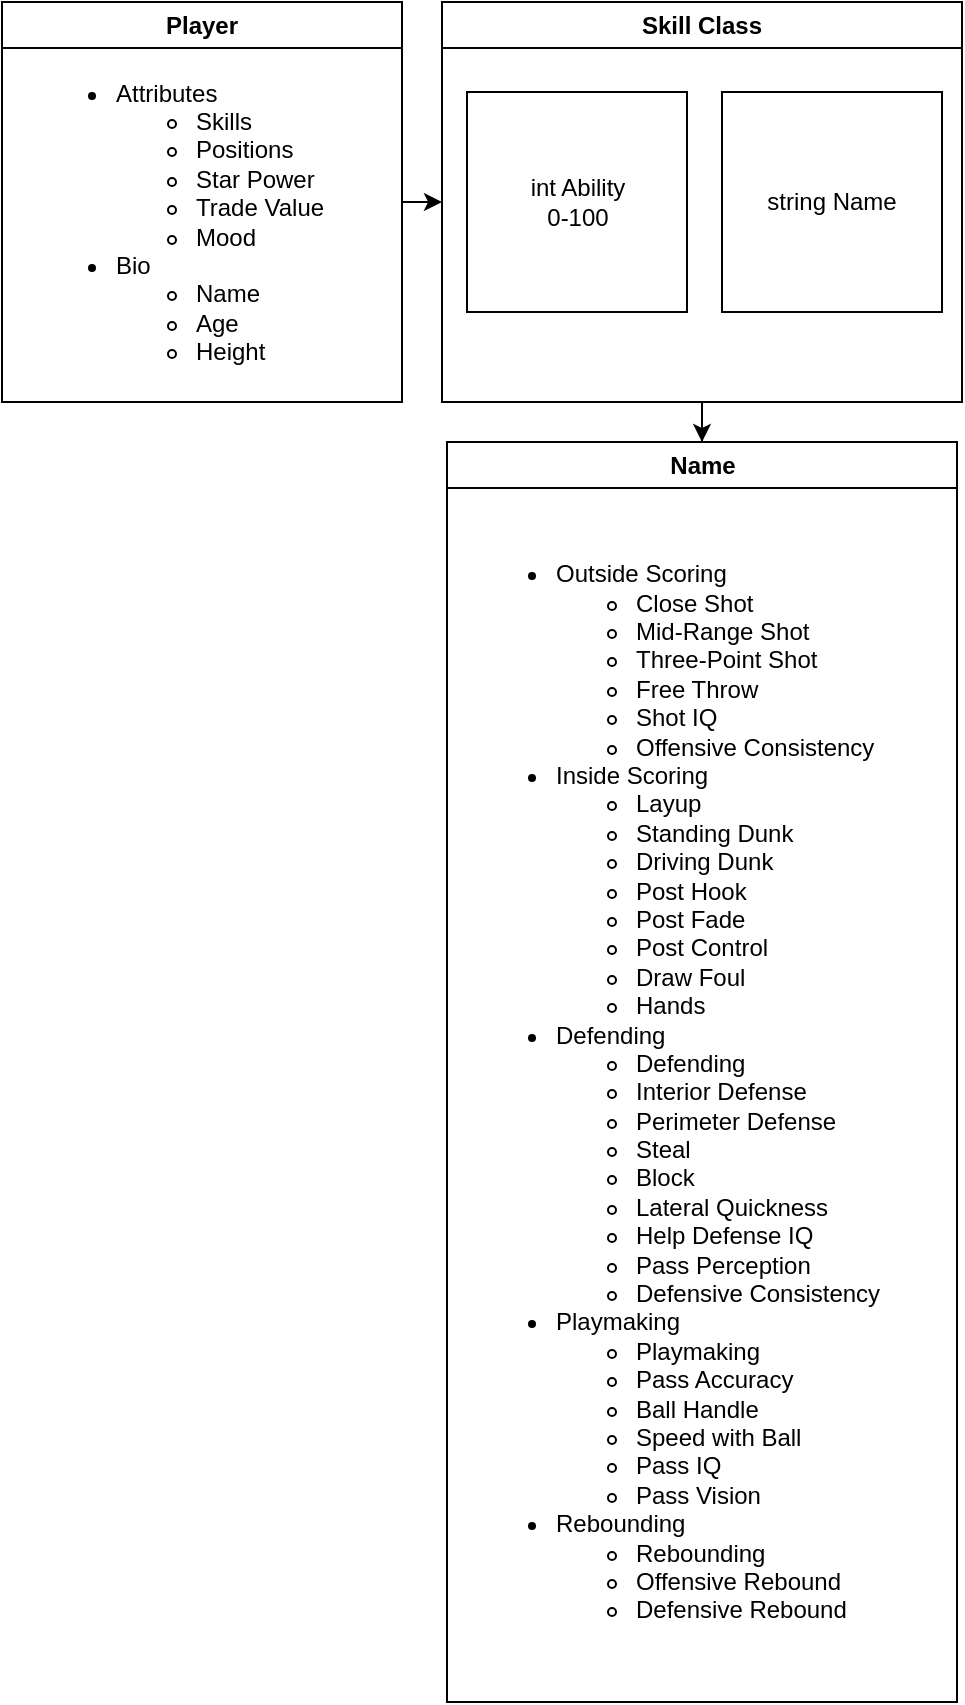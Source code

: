 <mxfile version="22.0.1" type="github">
  <diagram name="Page-1" id="CRVYOWQrbE0ftQAD-L7y">
    <mxGraphModel dx="989" dy="571" grid="1" gridSize="10" guides="1" tooltips="1" connect="1" arrows="1" fold="1" page="1" pageScale="1" pageWidth="850" pageHeight="1100" math="0" shadow="0">
      <root>
        <mxCell id="0" />
        <mxCell id="1" parent="0" />
        <mxCell id="PVbGxt40iiAfk506Mw7s-27" style="edgeStyle=orthogonalEdgeStyle;rounded=0;orthogonalLoop=1;jettySize=auto;html=1;exitX=1;exitY=0.5;exitDx=0;exitDy=0;" edge="1" parent="1" source="PVbGxt40iiAfk506Mw7s-1">
          <mxGeometry relative="1" as="geometry">
            <mxPoint x="530.0" y="160.034" as="targetPoint" />
          </mxGeometry>
        </mxCell>
        <mxCell id="PVbGxt40iiAfk506Mw7s-1" value="Player" style="swimlane;whiteSpace=wrap;html=1;labelBackgroundColor=none;" vertex="1" parent="1">
          <mxGeometry x="310" y="60" width="200" height="200" as="geometry" />
        </mxCell>
        <mxCell id="PVbGxt40iiAfk506Mw7s-7" value="&lt;ul style=&quot;&quot;&gt;&lt;li style=&quot;&quot;&gt;&lt;span style=&quot;background-color: initial;&quot;&gt;Attributes&lt;/span&gt;&lt;/li&gt;&lt;ul&gt;&lt;li style=&quot;&quot;&gt;&lt;span style=&quot;background-color: initial;&quot;&gt;Skills&lt;/span&gt;&lt;/li&gt;&lt;li style=&quot;&quot;&gt;Positions&lt;/li&gt;&lt;li style=&quot;&quot;&gt;Star Power&lt;/li&gt;&lt;li style=&quot;&quot;&gt;Trade Value&lt;/li&gt;&lt;li style=&quot;&quot;&gt;Mood&lt;/li&gt;&lt;/ul&gt;&lt;li&gt;Bio&lt;/li&gt;&lt;ul&gt;&lt;li&gt;Name&lt;/li&gt;&lt;li&gt;Age&lt;/li&gt;&lt;li&gt;Height&lt;/li&gt;&lt;/ul&gt;&lt;/ul&gt;" style="text;html=1;align=left;verticalAlign=middle;resizable=0;points=[];autosize=1;strokeColor=none;fillColor=none;labelBackgroundColor=none;" vertex="1" parent="PVbGxt40iiAfk506Mw7s-1">
          <mxGeometry x="15" y="20" width="170" height="180" as="geometry" />
        </mxCell>
        <mxCell id="PVbGxt40iiAfk506Mw7s-10" value="Name" style="swimlane;whiteSpace=wrap;html=1;labelBackgroundColor=none;" vertex="1" parent="1">
          <mxGeometry x="532.5" y="280" width="255" height="630" as="geometry">
            <mxRectangle x="590" y="100" width="70" height="30" as="alternateBounds" />
          </mxGeometry>
        </mxCell>
        <mxCell id="PVbGxt40iiAfk506Mw7s-11" value="&lt;ul&gt;&lt;li&gt;Outside Scoring&lt;/li&gt;&lt;ul&gt;&lt;li&gt;Close Shot&lt;/li&gt;&lt;li&gt;Mid-Range Shot&lt;/li&gt;&lt;li&gt;Three-Point Shot&lt;/li&gt;&lt;li&gt;Free Throw&lt;/li&gt;&lt;li&gt;Shot IQ&lt;/li&gt;&lt;li&gt;Offensive Consistency&lt;/li&gt;&lt;/ul&gt;&lt;li&gt;Inside Scoring&lt;/li&gt;&lt;ul&gt;&lt;li&gt;Layup&lt;/li&gt;&lt;li&gt;Standing Dunk&lt;/li&gt;&lt;li&gt;Driving Dunk&lt;/li&gt;&lt;li&gt;Post Hook&lt;/li&gt;&lt;li&gt;Post Fade&lt;/li&gt;&lt;li&gt;Post Control&lt;/li&gt;&lt;li&gt;Draw Foul&lt;/li&gt;&lt;li&gt;Hands&lt;/li&gt;&lt;/ul&gt;&lt;li&gt;Defending&lt;/li&gt;&lt;ul&gt;&lt;li&gt;Defending&lt;/li&gt;&lt;li&gt;Interior Defense&lt;/li&gt;&lt;li&gt;Perimeter Defense&lt;/li&gt;&lt;li&gt;Steal&lt;/li&gt;&lt;li&gt;Block&lt;/li&gt;&lt;li&gt;Lateral Quickness&lt;/li&gt;&lt;li&gt;Help Defense IQ&lt;/li&gt;&lt;li&gt;Pass Perception&lt;/li&gt;&lt;li&gt;Defensive Consistency&lt;/li&gt;&lt;/ul&gt;&lt;li&gt;Playmaking&lt;/li&gt;&lt;ul&gt;&lt;li&gt;Playmaking&lt;/li&gt;&lt;li&gt;Pass Accuracy&lt;/li&gt;&lt;li&gt;Ball Handle&lt;/li&gt;&lt;li&gt;Speed with Ball&lt;/li&gt;&lt;li&gt;Pass IQ&lt;/li&gt;&lt;li&gt;Pass Vision&lt;/li&gt;&lt;/ul&gt;&lt;li&gt;Rebounding&lt;/li&gt;&lt;ul&gt;&lt;li&gt;Rebounding&lt;/li&gt;&lt;li&gt;Offensive Rebound&lt;/li&gt;&lt;li&gt;Defensive Rebound&lt;/li&gt;&lt;/ul&gt;&lt;/ul&gt;" style="text;html=1;align=left;verticalAlign=middle;resizable=0;points=[];autosize=1;strokeColor=none;fillColor=none;labelBackgroundColor=none;" vertex="1" parent="PVbGxt40iiAfk506Mw7s-10">
          <mxGeometry x="12.5" y="40" width="230" height="570" as="geometry" />
        </mxCell>
        <mxCell id="PVbGxt40iiAfk506Mw7s-28" style="edgeStyle=orthogonalEdgeStyle;rounded=0;orthogonalLoop=1;jettySize=auto;html=1;entryX=0.5;entryY=0;entryDx=0;entryDy=0;" edge="1" parent="1" source="PVbGxt40iiAfk506Mw7s-21" target="PVbGxt40iiAfk506Mw7s-10">
          <mxGeometry relative="1" as="geometry" />
        </mxCell>
        <mxCell id="PVbGxt40iiAfk506Mw7s-21" value="Skill Class" style="swimlane;whiteSpace=wrap;html=1;labelBackgroundColor=none;" vertex="1" parent="1">
          <mxGeometry x="530" y="60" width="260" height="200" as="geometry">
            <mxRectangle x="590" y="100" width="70" height="30" as="alternateBounds" />
          </mxGeometry>
        </mxCell>
        <mxCell id="PVbGxt40iiAfk506Mw7s-26" value="int Ability&lt;br&gt;0-100" style="whiteSpace=wrap;html=1;aspect=fixed;align=center;" vertex="1" parent="PVbGxt40iiAfk506Mw7s-21">
          <mxGeometry x="12.5" y="45" width="110" height="110" as="geometry" />
        </mxCell>
        <mxCell id="PVbGxt40iiAfk506Mw7s-29" value="string Name" style="whiteSpace=wrap;html=1;aspect=fixed;" vertex="1" parent="PVbGxt40iiAfk506Mw7s-21">
          <mxGeometry x="140" y="45" width="110" height="110" as="geometry" />
        </mxCell>
      </root>
    </mxGraphModel>
  </diagram>
</mxfile>
